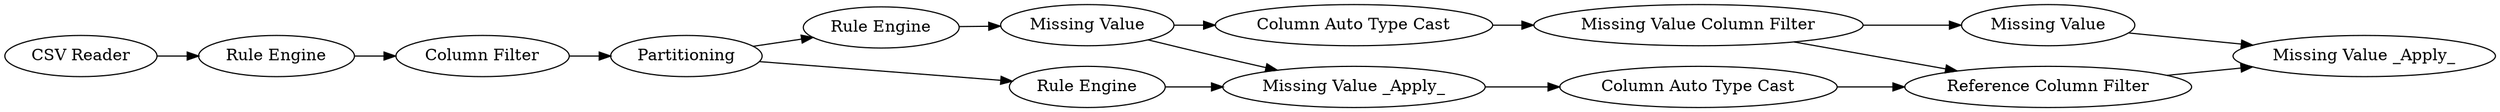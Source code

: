 digraph {
	84 -> 82
	77 -> 80
	77 -> 84
	76 -> 77
	79 -> 86
	90 -> 84
	79 -> 76
	86 -> 90
	24 -> 78
	80 -> 82
	88 -> 23
	24 -> 87
	78 -> 79
	23 -> 26
	26 -> 24
	87 -> 86
	86 [label="Missing Value _Apply_"]
	24 [label=Partitioning]
	90 [label="Column Auto Type Cast"]
	84 [label="Reference Column Filter"]
	79 [label="Missing Value"]
	82 [label="Missing Value _Apply_"]
	87 [label="Rule Engine"]
	23 [label="Rule Engine"]
	26 [label="Column Filter"]
	88 [label="CSV Reader"]
	76 [label="Column Auto Type Cast"]
	77 [label="Missing Value Column Filter"]
	80 [label="Missing Value"]
	78 [label="Rule Engine"]
	rankdir=LR
}
